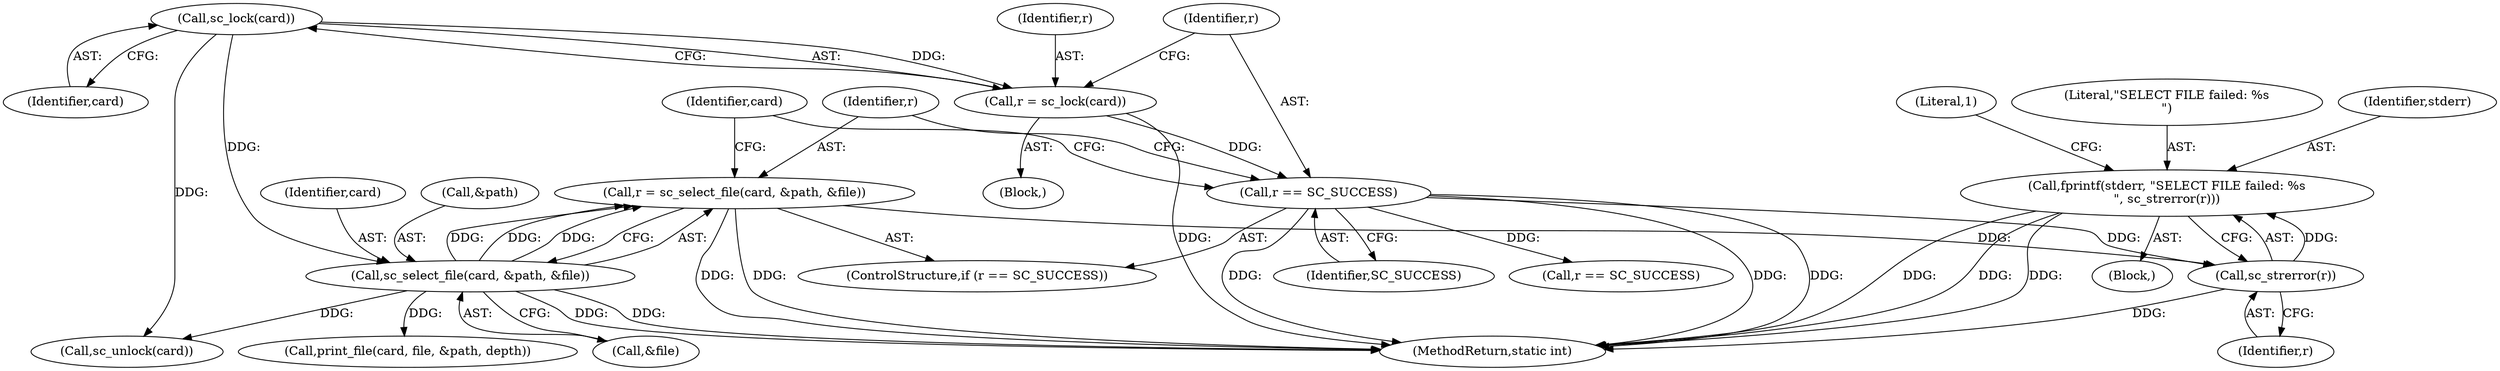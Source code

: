 digraph "0_OpenSC_8fe377e93b4b56060e5bbfb6f3142ceaeca744fa_22@API" {
"1000129" [label="(Call,fprintf(stderr, \"SELECT FILE failed: %s\n\", sc_strerror(r)))"];
"1000132" [label="(Call,sc_strerror(r))"];
"1000116" [label="(Call,r = sc_select_file(card, &path, &file))"];
"1000118" [label="(Call,sc_select_file(card, &path, &file))"];
"1000110" [label="(Call,sc_lock(card))"];
"1000113" [label="(Call,r == SC_SUCCESS)"];
"1000108" [label="(Call,r = sc_lock(card))"];
"1000118" [label="(Call,sc_select_file(card, &path, &file))"];
"1000130" [label="(Identifier,stderr)"];
"1000129" [label="(Call,fprintf(stderr, \"SELECT FILE failed: %s\n\", sc_strerror(r)))"];
"1000111" [label="(Identifier,card)"];
"1000113" [label="(Call,r == SC_SUCCESS)"];
"1000119" [label="(Identifier,card)"];
"1000114" [label="(Identifier,r)"];
"1000160" [label="(Call,r == SC_SUCCESS)"];
"1000244" [label="(MethodReturn,static int)"];
"1000132" [label="(Call,sc_strerror(r))"];
"1000125" [label="(Identifier,card)"];
"1000120" [label="(Call,&path)"];
"1000103" [label="(Block,)"];
"1000122" [label="(Call,&file)"];
"1000115" [label="(Identifier,SC_SUCCESS)"];
"1000117" [label="(Identifier,r)"];
"1000110" [label="(Call,sc_lock(card))"];
"1000135" [label="(Literal,1)"];
"1000124" [label="(Call,sc_unlock(card))"];
"1000128" [label="(Block,)"];
"1000136" [label="(Call,print_file(card, file, &path, depth))"];
"1000116" [label="(Call,r = sc_select_file(card, &path, &file))"];
"1000133" [label="(Identifier,r)"];
"1000109" [label="(Identifier,r)"];
"1000131" [label="(Literal,\"SELECT FILE failed: %s\n\")"];
"1000112" [label="(ControlStructure,if (r == SC_SUCCESS))"];
"1000108" [label="(Call,r = sc_lock(card))"];
"1000129" -> "1000128"  [label="AST: "];
"1000129" -> "1000132"  [label="CFG: "];
"1000130" -> "1000129"  [label="AST: "];
"1000131" -> "1000129"  [label="AST: "];
"1000132" -> "1000129"  [label="AST: "];
"1000135" -> "1000129"  [label="CFG: "];
"1000129" -> "1000244"  [label="DDG: "];
"1000129" -> "1000244"  [label="DDG: "];
"1000129" -> "1000244"  [label="DDG: "];
"1000132" -> "1000129"  [label="DDG: "];
"1000132" -> "1000133"  [label="CFG: "];
"1000133" -> "1000132"  [label="AST: "];
"1000132" -> "1000244"  [label="DDG: "];
"1000116" -> "1000132"  [label="DDG: "];
"1000113" -> "1000132"  [label="DDG: "];
"1000116" -> "1000112"  [label="AST: "];
"1000116" -> "1000118"  [label="CFG: "];
"1000117" -> "1000116"  [label="AST: "];
"1000118" -> "1000116"  [label="AST: "];
"1000125" -> "1000116"  [label="CFG: "];
"1000116" -> "1000244"  [label="DDG: "];
"1000116" -> "1000244"  [label="DDG: "];
"1000118" -> "1000116"  [label="DDG: "];
"1000118" -> "1000116"  [label="DDG: "];
"1000118" -> "1000116"  [label="DDG: "];
"1000118" -> "1000122"  [label="CFG: "];
"1000119" -> "1000118"  [label="AST: "];
"1000120" -> "1000118"  [label="AST: "];
"1000122" -> "1000118"  [label="AST: "];
"1000118" -> "1000244"  [label="DDG: "];
"1000118" -> "1000244"  [label="DDG: "];
"1000110" -> "1000118"  [label="DDG: "];
"1000118" -> "1000124"  [label="DDG: "];
"1000118" -> "1000136"  [label="DDG: "];
"1000110" -> "1000108"  [label="AST: "];
"1000110" -> "1000111"  [label="CFG: "];
"1000111" -> "1000110"  [label="AST: "];
"1000108" -> "1000110"  [label="CFG: "];
"1000110" -> "1000108"  [label="DDG: "];
"1000110" -> "1000124"  [label="DDG: "];
"1000113" -> "1000112"  [label="AST: "];
"1000113" -> "1000115"  [label="CFG: "];
"1000114" -> "1000113"  [label="AST: "];
"1000115" -> "1000113"  [label="AST: "];
"1000117" -> "1000113"  [label="CFG: "];
"1000125" -> "1000113"  [label="CFG: "];
"1000113" -> "1000244"  [label="DDG: "];
"1000113" -> "1000244"  [label="DDG: "];
"1000113" -> "1000244"  [label="DDG: "];
"1000108" -> "1000113"  [label="DDG: "];
"1000113" -> "1000160"  [label="DDG: "];
"1000108" -> "1000103"  [label="AST: "];
"1000109" -> "1000108"  [label="AST: "];
"1000114" -> "1000108"  [label="CFG: "];
"1000108" -> "1000244"  [label="DDG: "];
}

